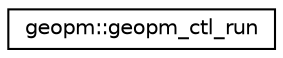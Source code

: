 digraph "Graphical Class Hierarchy"
{
  edge [fontname="Helvetica",fontsize="10",labelfontname="Helvetica",labelfontsize="10"];
  node [fontname="Helvetica",fontsize="10",shape=record];
  rankdir="LR";
  Node0 [label="geopm::geopm_ctl_run",height=0.2,width=0.4,color="black", fillcolor="white", style="filled",URL="$interfacegeopm_1_1geopm__ctl__run.html",tooltip="Fortran interface to geopm_ctl_run  C function. "];
}
